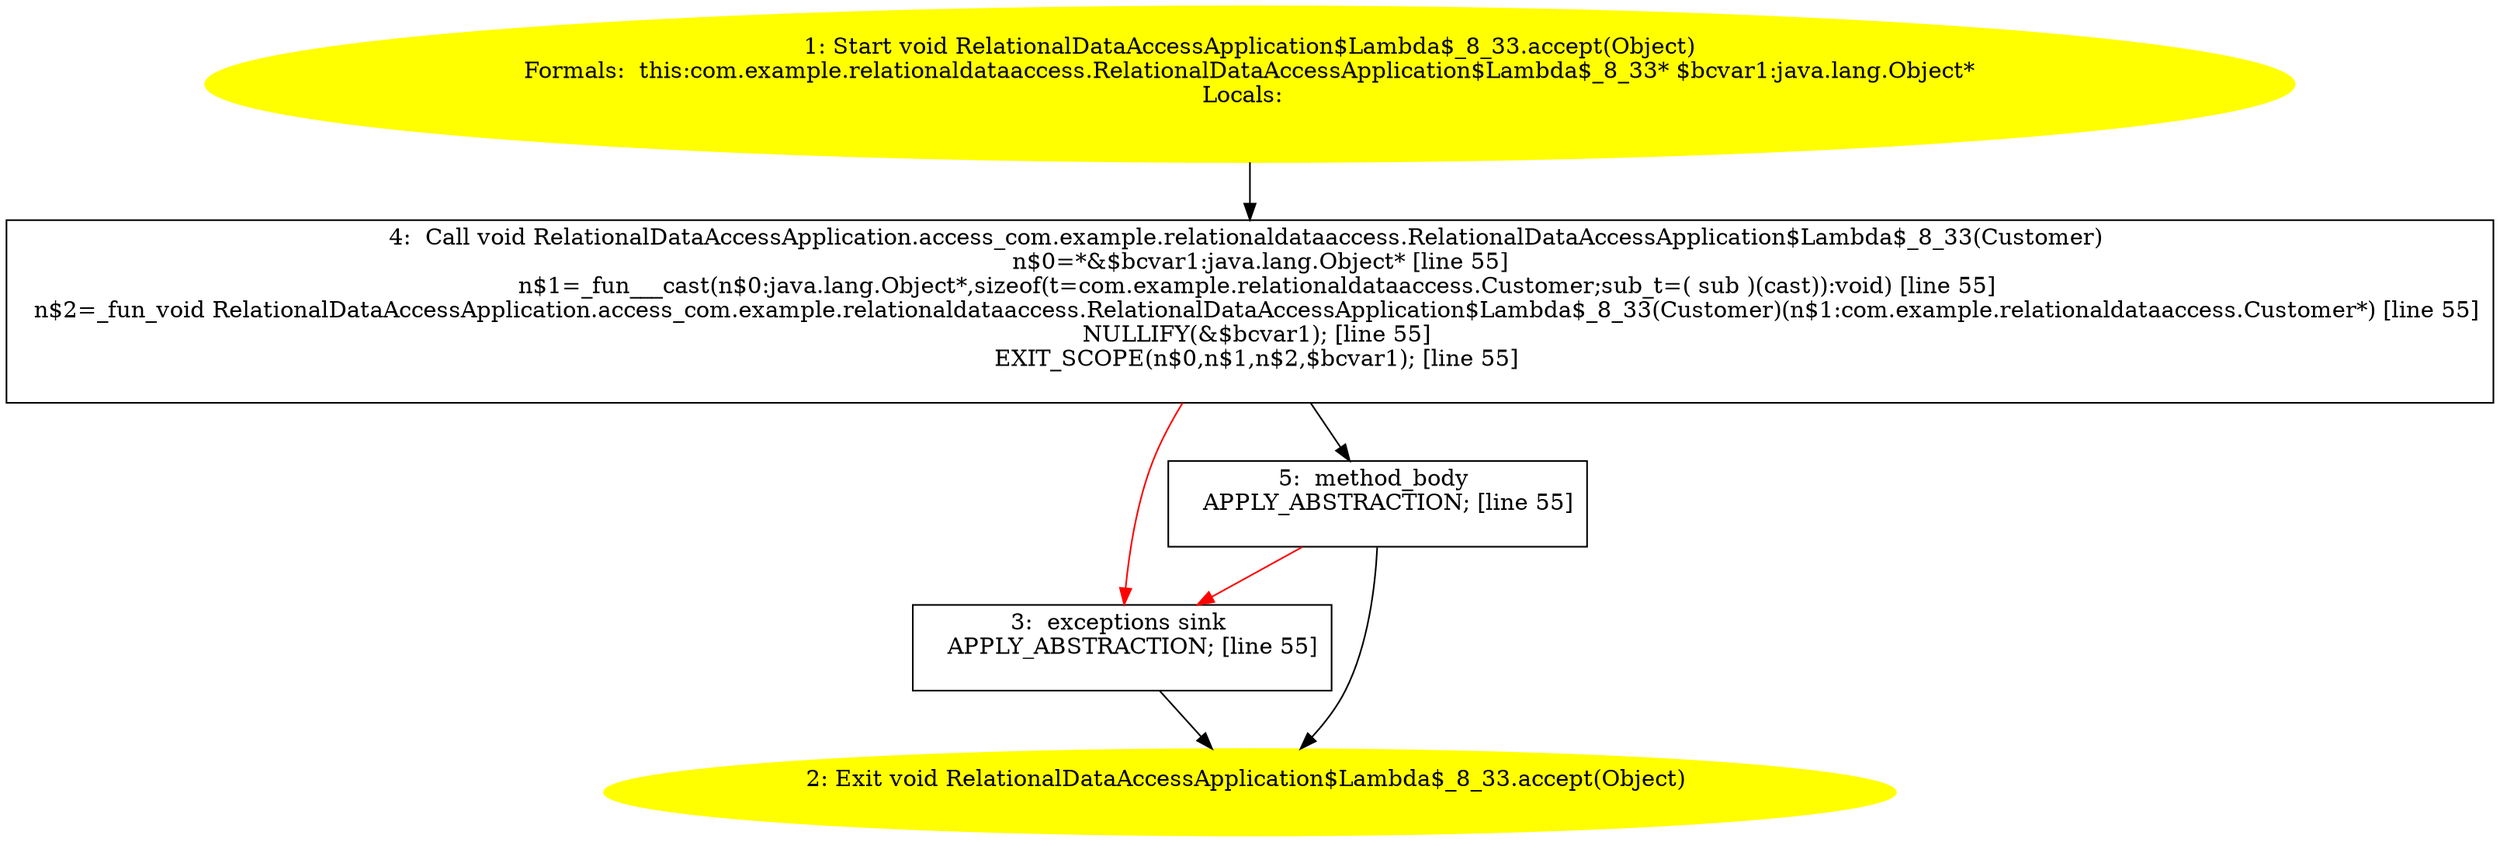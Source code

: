 /* @generated */
digraph cfg {
"com.example.relationaldataaccess.RelationalDataAccessApplication$Lambda$_8_33.accept(java.lang.Objec.f44710961c91f3a2766d39dc7ae8d2e2_1" [label="1: Start void RelationalDataAccessApplication$Lambda$_8_33.accept(Object)\nFormals:  this:com.example.relationaldataaccess.RelationalDataAccessApplication$Lambda$_8_33* $bcvar1:java.lang.Object*\nLocals:  \n  " color=yellow style=filled]
	

	 "com.example.relationaldataaccess.RelationalDataAccessApplication$Lambda$_8_33.accept(java.lang.Objec.f44710961c91f3a2766d39dc7ae8d2e2_1" -> "com.example.relationaldataaccess.RelationalDataAccessApplication$Lambda$_8_33.accept(java.lang.Objec.f44710961c91f3a2766d39dc7ae8d2e2_4" ;
"com.example.relationaldataaccess.RelationalDataAccessApplication$Lambda$_8_33.accept(java.lang.Objec.f44710961c91f3a2766d39dc7ae8d2e2_2" [label="2: Exit void RelationalDataAccessApplication$Lambda$_8_33.accept(Object) \n  " color=yellow style=filled]
	

"com.example.relationaldataaccess.RelationalDataAccessApplication$Lambda$_8_33.accept(java.lang.Objec.f44710961c91f3a2766d39dc7ae8d2e2_3" [label="3:  exceptions sink \n   APPLY_ABSTRACTION; [line 55]\n " shape="box"]
	

	 "com.example.relationaldataaccess.RelationalDataAccessApplication$Lambda$_8_33.accept(java.lang.Objec.f44710961c91f3a2766d39dc7ae8d2e2_3" -> "com.example.relationaldataaccess.RelationalDataAccessApplication$Lambda$_8_33.accept(java.lang.Objec.f44710961c91f3a2766d39dc7ae8d2e2_2" ;
"com.example.relationaldataaccess.RelationalDataAccessApplication$Lambda$_8_33.accept(java.lang.Objec.f44710961c91f3a2766d39dc7ae8d2e2_4" [label="4:  Call void RelationalDataAccessApplication.access_com.example.relationaldataaccess.RelationalDataAccessApplication$Lambda$_8_33(Customer) \n   n$0=*&$bcvar1:java.lang.Object* [line 55]\n  n$1=_fun___cast(n$0:java.lang.Object*,sizeof(t=com.example.relationaldataaccess.Customer;sub_t=( sub )(cast)):void) [line 55]\n  n$2=_fun_void RelationalDataAccessApplication.access_com.example.relationaldataaccess.RelationalDataAccessApplication$Lambda$_8_33(Customer)(n$1:com.example.relationaldataaccess.Customer*) [line 55]\n  NULLIFY(&$bcvar1); [line 55]\n  EXIT_SCOPE(n$0,n$1,n$2,$bcvar1); [line 55]\n " shape="box"]
	

	 "com.example.relationaldataaccess.RelationalDataAccessApplication$Lambda$_8_33.accept(java.lang.Objec.f44710961c91f3a2766d39dc7ae8d2e2_4" -> "com.example.relationaldataaccess.RelationalDataAccessApplication$Lambda$_8_33.accept(java.lang.Objec.f44710961c91f3a2766d39dc7ae8d2e2_5" ;
	 "com.example.relationaldataaccess.RelationalDataAccessApplication$Lambda$_8_33.accept(java.lang.Objec.f44710961c91f3a2766d39dc7ae8d2e2_4" -> "com.example.relationaldataaccess.RelationalDataAccessApplication$Lambda$_8_33.accept(java.lang.Objec.f44710961c91f3a2766d39dc7ae8d2e2_3" [color="red" ];
"com.example.relationaldataaccess.RelationalDataAccessApplication$Lambda$_8_33.accept(java.lang.Objec.f44710961c91f3a2766d39dc7ae8d2e2_5" [label="5:  method_body \n   APPLY_ABSTRACTION; [line 55]\n " shape="box"]
	

	 "com.example.relationaldataaccess.RelationalDataAccessApplication$Lambda$_8_33.accept(java.lang.Objec.f44710961c91f3a2766d39dc7ae8d2e2_5" -> "com.example.relationaldataaccess.RelationalDataAccessApplication$Lambda$_8_33.accept(java.lang.Objec.f44710961c91f3a2766d39dc7ae8d2e2_2" ;
	 "com.example.relationaldataaccess.RelationalDataAccessApplication$Lambda$_8_33.accept(java.lang.Objec.f44710961c91f3a2766d39dc7ae8d2e2_5" -> "com.example.relationaldataaccess.RelationalDataAccessApplication$Lambda$_8_33.accept(java.lang.Objec.f44710961c91f3a2766d39dc7ae8d2e2_3" [color="red" ];
}
